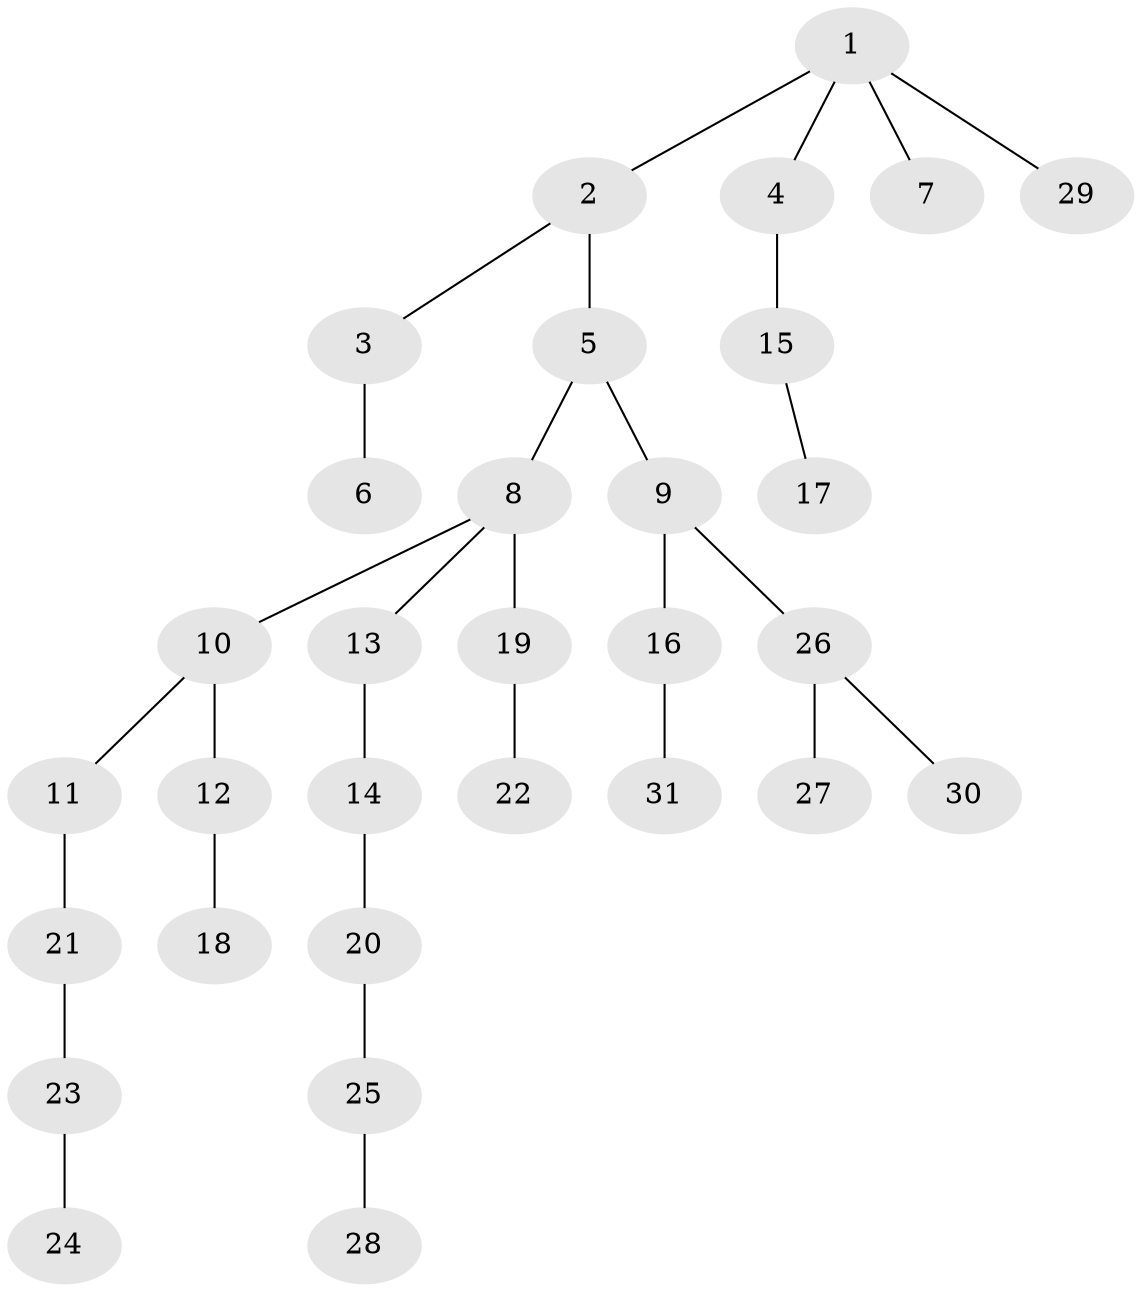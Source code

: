 // original degree distribution, {5: 0.06451612903225806, 2: 0.27419354838709675, 4: 0.06451612903225806, 3: 0.08064516129032258, 1: 0.5, 6: 0.016129032258064516}
// Generated by graph-tools (version 1.1) at 2025/37/03/09/25 02:37:05]
// undirected, 31 vertices, 30 edges
graph export_dot {
graph [start="1"]
  node [color=gray90,style=filled];
  1;
  2;
  3;
  4;
  5;
  6;
  7;
  8;
  9;
  10;
  11;
  12;
  13;
  14;
  15;
  16;
  17;
  18;
  19;
  20;
  21;
  22;
  23;
  24;
  25;
  26;
  27;
  28;
  29;
  30;
  31;
  1 -- 2 [weight=1.0];
  1 -- 4 [weight=1.0];
  1 -- 7 [weight=1.0];
  1 -- 29 [weight=1.0];
  2 -- 3 [weight=1.0];
  2 -- 5 [weight=1.0];
  3 -- 6 [weight=2.0];
  4 -- 15 [weight=2.0];
  5 -- 8 [weight=1.0];
  5 -- 9 [weight=1.0];
  8 -- 10 [weight=1.0];
  8 -- 13 [weight=1.0];
  8 -- 19 [weight=1.0];
  9 -- 16 [weight=2.0];
  9 -- 26 [weight=1.0];
  10 -- 11 [weight=1.0];
  10 -- 12 [weight=1.0];
  11 -- 21 [weight=3.0];
  12 -- 18 [weight=1.0];
  13 -- 14 [weight=1.0];
  14 -- 20 [weight=1.0];
  15 -- 17 [weight=1.0];
  16 -- 31 [weight=1.0];
  19 -- 22 [weight=1.0];
  20 -- 25 [weight=1.0];
  21 -- 23 [weight=1.0];
  23 -- 24 [weight=1.0];
  25 -- 28 [weight=1.0];
  26 -- 27 [weight=1.0];
  26 -- 30 [weight=1.0];
}
